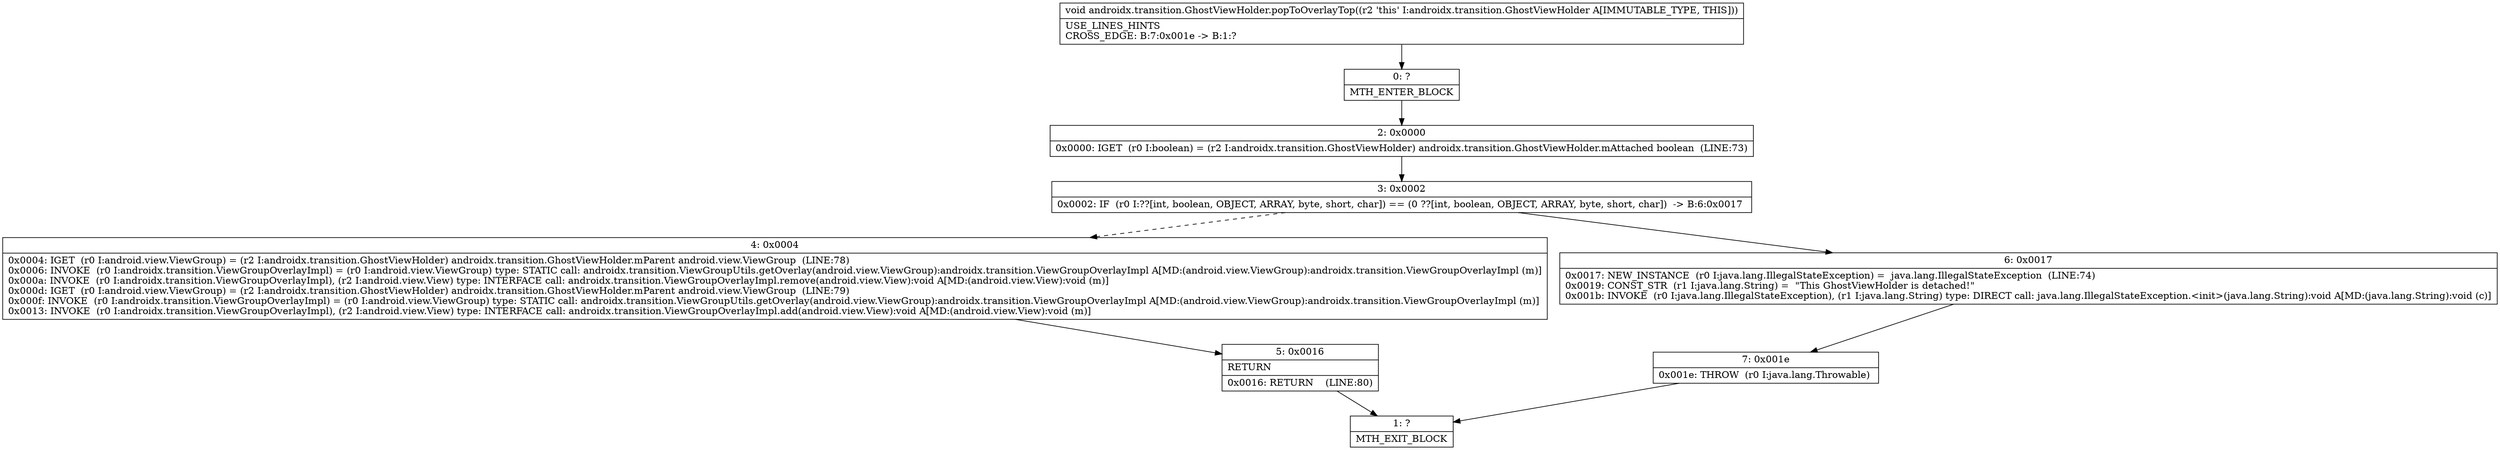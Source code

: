 digraph "CFG forandroidx.transition.GhostViewHolder.popToOverlayTop()V" {
Node_0 [shape=record,label="{0\:\ ?|MTH_ENTER_BLOCK\l}"];
Node_2 [shape=record,label="{2\:\ 0x0000|0x0000: IGET  (r0 I:boolean) = (r2 I:androidx.transition.GhostViewHolder) androidx.transition.GhostViewHolder.mAttached boolean  (LINE:73)\l}"];
Node_3 [shape=record,label="{3\:\ 0x0002|0x0002: IF  (r0 I:??[int, boolean, OBJECT, ARRAY, byte, short, char]) == (0 ??[int, boolean, OBJECT, ARRAY, byte, short, char])  \-\> B:6:0x0017 \l}"];
Node_4 [shape=record,label="{4\:\ 0x0004|0x0004: IGET  (r0 I:android.view.ViewGroup) = (r2 I:androidx.transition.GhostViewHolder) androidx.transition.GhostViewHolder.mParent android.view.ViewGroup  (LINE:78)\l0x0006: INVOKE  (r0 I:androidx.transition.ViewGroupOverlayImpl) = (r0 I:android.view.ViewGroup) type: STATIC call: androidx.transition.ViewGroupUtils.getOverlay(android.view.ViewGroup):androidx.transition.ViewGroupOverlayImpl A[MD:(android.view.ViewGroup):androidx.transition.ViewGroupOverlayImpl (m)]\l0x000a: INVOKE  (r0 I:androidx.transition.ViewGroupOverlayImpl), (r2 I:android.view.View) type: INTERFACE call: androidx.transition.ViewGroupOverlayImpl.remove(android.view.View):void A[MD:(android.view.View):void (m)]\l0x000d: IGET  (r0 I:android.view.ViewGroup) = (r2 I:androidx.transition.GhostViewHolder) androidx.transition.GhostViewHolder.mParent android.view.ViewGroup  (LINE:79)\l0x000f: INVOKE  (r0 I:androidx.transition.ViewGroupOverlayImpl) = (r0 I:android.view.ViewGroup) type: STATIC call: androidx.transition.ViewGroupUtils.getOverlay(android.view.ViewGroup):androidx.transition.ViewGroupOverlayImpl A[MD:(android.view.ViewGroup):androidx.transition.ViewGroupOverlayImpl (m)]\l0x0013: INVOKE  (r0 I:androidx.transition.ViewGroupOverlayImpl), (r2 I:android.view.View) type: INTERFACE call: androidx.transition.ViewGroupOverlayImpl.add(android.view.View):void A[MD:(android.view.View):void (m)]\l}"];
Node_5 [shape=record,label="{5\:\ 0x0016|RETURN\l|0x0016: RETURN    (LINE:80)\l}"];
Node_1 [shape=record,label="{1\:\ ?|MTH_EXIT_BLOCK\l}"];
Node_6 [shape=record,label="{6\:\ 0x0017|0x0017: NEW_INSTANCE  (r0 I:java.lang.IllegalStateException) =  java.lang.IllegalStateException  (LINE:74)\l0x0019: CONST_STR  (r1 I:java.lang.String) =  \"This GhostViewHolder is detached!\" \l0x001b: INVOKE  (r0 I:java.lang.IllegalStateException), (r1 I:java.lang.String) type: DIRECT call: java.lang.IllegalStateException.\<init\>(java.lang.String):void A[MD:(java.lang.String):void (c)]\l}"];
Node_7 [shape=record,label="{7\:\ 0x001e|0x001e: THROW  (r0 I:java.lang.Throwable) \l}"];
MethodNode[shape=record,label="{void androidx.transition.GhostViewHolder.popToOverlayTop((r2 'this' I:androidx.transition.GhostViewHolder A[IMMUTABLE_TYPE, THIS]))  | USE_LINES_HINTS\lCROSS_EDGE: B:7:0x001e \-\> B:1:?\l}"];
MethodNode -> Node_0;Node_0 -> Node_2;
Node_2 -> Node_3;
Node_3 -> Node_4[style=dashed];
Node_3 -> Node_6;
Node_4 -> Node_5;
Node_5 -> Node_1;
Node_6 -> Node_7;
Node_7 -> Node_1;
}

